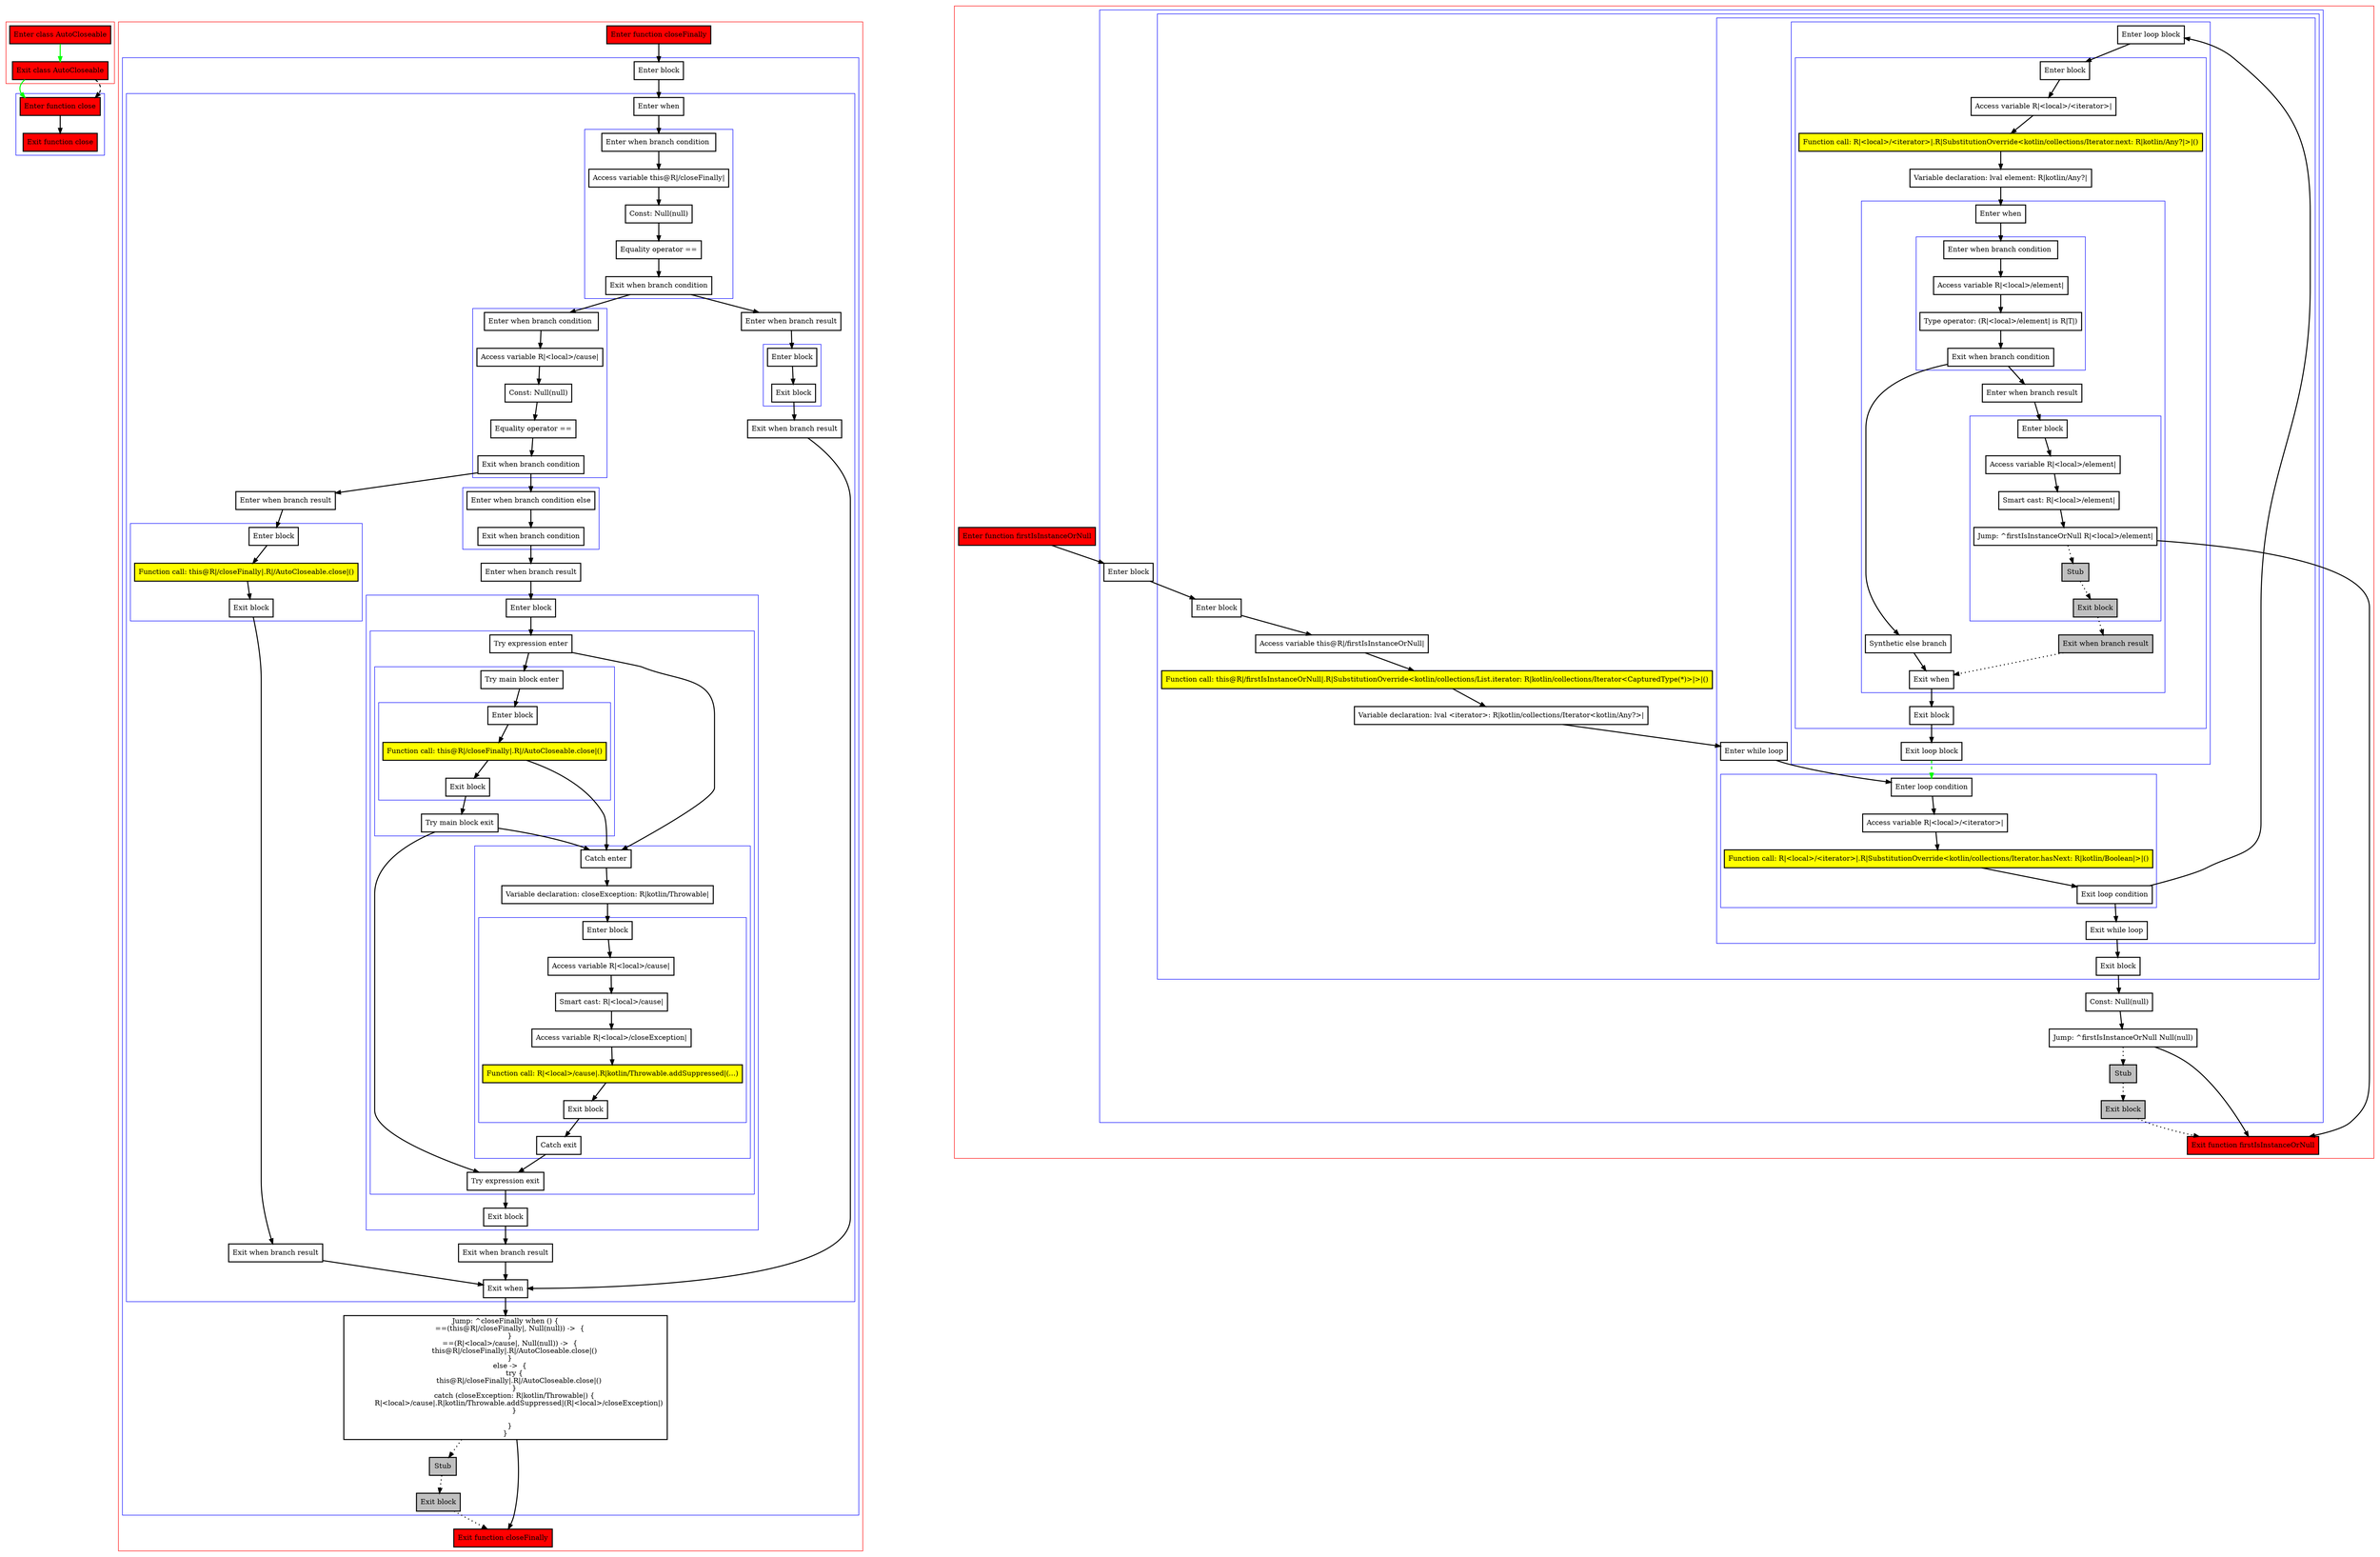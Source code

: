 digraph complex_kt {
    graph [nodesep=3]
    node [shape=box penwidth=2]
    edge [penwidth=2]

    subgraph cluster_0 {
        color=red
        0 [label="Enter class AutoCloseable" style="filled" fillcolor=red];
        1 [label="Exit class AutoCloseable" style="filled" fillcolor=red];
    }
    subgraph cluster_1 {
        color=blue
        2 [label="Enter function close" style="filled" fillcolor=red];
        3 [label="Exit function close" style="filled" fillcolor=red];
    }
    0 -> {1} [color=green];
    1 -> {2} [color=green];
    1 -> {2} [style=dashed];
    2 -> {3};

    subgraph cluster_2 {
        color=red
        4 [label="Enter function closeFinally" style="filled" fillcolor=red];
        subgraph cluster_3 {
            color=blue
            5 [label="Enter block"];
            subgraph cluster_4 {
                color=blue
                6 [label="Enter when"];
                subgraph cluster_5 {
                    color=blue
                    7 [label="Enter when branch condition "];
                    8 [label="Access variable this@R|/closeFinally|"];
                    9 [label="Const: Null(null)"];
                    10 [label="Equality operator =="];
                    11 [label="Exit when branch condition"];
                }
                subgraph cluster_6 {
                    color=blue
                    12 [label="Enter when branch condition "];
                    13 [label="Access variable R|<local>/cause|"];
                    14 [label="Const: Null(null)"];
                    15 [label="Equality operator =="];
                    16 [label="Exit when branch condition"];
                }
                subgraph cluster_7 {
                    color=blue
                    17 [label="Enter when branch condition else"];
                    18 [label="Exit when branch condition"];
                }
                19 [label="Enter when branch result"];
                subgraph cluster_8 {
                    color=blue
                    20 [label="Enter block"];
                    subgraph cluster_9 {
                        color=blue
                        21 [label="Try expression enter"];
                        subgraph cluster_10 {
                            color=blue
                            22 [label="Try main block enter"];
                            subgraph cluster_11 {
                                color=blue
                                23 [label="Enter block"];
                                24 [label="Function call: this@R|/closeFinally|.R|/AutoCloseable.close|()" style="filled" fillcolor=yellow];
                                25 [label="Exit block"];
                            }
                            26 [label="Try main block exit"];
                        }
                        subgraph cluster_12 {
                            color=blue
                            27 [label="Catch enter"];
                            28 [label="Variable declaration: closeException: R|kotlin/Throwable|"];
                            subgraph cluster_13 {
                                color=blue
                                29 [label="Enter block"];
                                30 [label="Access variable R|<local>/cause|"];
                                31 [label="Smart cast: R|<local>/cause|"];
                                32 [label="Access variable R|<local>/closeException|"];
                                33 [label="Function call: R|<local>/cause|.R|kotlin/Throwable.addSuppressed|(...)" style="filled" fillcolor=yellow];
                                34 [label="Exit block"];
                            }
                            35 [label="Catch exit"];
                        }
                        36 [label="Try expression exit"];
                    }
                    37 [label="Exit block"];
                }
                38 [label="Exit when branch result"];
                39 [label="Enter when branch result"];
                subgraph cluster_14 {
                    color=blue
                    40 [label="Enter block"];
                    41 [label="Function call: this@R|/closeFinally|.R|/AutoCloseable.close|()" style="filled" fillcolor=yellow];
                    42 [label="Exit block"];
                }
                43 [label="Exit when branch result"];
                44 [label="Enter when branch result"];
                subgraph cluster_15 {
                    color=blue
                    45 [label="Enter block"];
                    46 [label="Exit block"];
                }
                47 [label="Exit when branch result"];
                48 [label="Exit when"];
            }
            49 [label="Jump: ^closeFinally when () {
    ==(this@R|/closeFinally|, Null(null)) ->  {
    }
    ==(R|<local>/cause|, Null(null)) ->  {
        this@R|/closeFinally|.R|/AutoCloseable.close|()
    }
    else ->  {
        try {
            this@R|/closeFinally|.R|/AutoCloseable.close|()
        }
        catch (closeException: R|kotlin/Throwable|) {
            R|<local>/cause|.R|kotlin/Throwable.addSuppressed|(R|<local>/closeException|)
        }

    }
}
"];
            50 [label="Stub" style="filled" fillcolor=gray];
            51 [label="Exit block" style="filled" fillcolor=gray];
        }
        52 [label="Exit function closeFinally" style="filled" fillcolor=red];
    }
    4 -> {5};
    5 -> {6};
    6 -> {7};
    7 -> {8};
    8 -> {9};
    9 -> {10};
    10 -> {11};
    11 -> {12 44};
    12 -> {13};
    13 -> {14};
    14 -> {15};
    15 -> {16};
    16 -> {17 39};
    17 -> {18};
    18 -> {19};
    19 -> {20};
    20 -> {21};
    21 -> {22 27};
    22 -> {23};
    23 -> {24};
    24 -> {25 27};
    25 -> {26};
    26 -> {27 36};
    27 -> {28};
    28 -> {29};
    29 -> {30};
    30 -> {31};
    31 -> {32};
    32 -> {33};
    33 -> {34};
    34 -> {35};
    35 -> {36};
    36 -> {37};
    37 -> {38};
    38 -> {48};
    39 -> {40};
    40 -> {41};
    41 -> {42};
    42 -> {43};
    43 -> {48};
    44 -> {45};
    45 -> {46};
    46 -> {47};
    47 -> {48};
    48 -> {49};
    49 -> {52};
    49 -> {50} [style=dotted];
    50 -> {51} [style=dotted];
    51 -> {52} [style=dotted];

    subgraph cluster_16 {
        color=red
        53 [label="Enter function firstIsInstanceOrNull" style="filled" fillcolor=red];
        subgraph cluster_17 {
            color=blue
            54 [label="Enter block"];
            subgraph cluster_18 {
                color=blue
                55 [label="Enter block"];
                56 [label="Access variable this@R|/firstIsInstanceOrNull|"];
                57 [label="Function call: this@R|/firstIsInstanceOrNull|.R|SubstitutionOverride<kotlin/collections/List.iterator: R|kotlin/collections/Iterator<CapturedType(*)>|>|()" style="filled" fillcolor=yellow];
                58 [label="Variable declaration: lval <iterator>: R|kotlin/collections/Iterator<kotlin/Any?>|"];
                subgraph cluster_19 {
                    color=blue
                    59 [label="Enter while loop"];
                    subgraph cluster_20 {
                        color=blue
                        60 [label="Enter loop condition"];
                        61 [label="Access variable R|<local>/<iterator>|"];
                        62 [label="Function call: R|<local>/<iterator>|.R|SubstitutionOverride<kotlin/collections/Iterator.hasNext: R|kotlin/Boolean|>|()" style="filled" fillcolor=yellow];
                        63 [label="Exit loop condition"];
                    }
                    subgraph cluster_21 {
                        color=blue
                        64 [label="Enter loop block"];
                        subgraph cluster_22 {
                            color=blue
                            65 [label="Enter block"];
                            66 [label="Access variable R|<local>/<iterator>|"];
                            67 [label="Function call: R|<local>/<iterator>|.R|SubstitutionOverride<kotlin/collections/Iterator.next: R|kotlin/Any?|>|()" style="filled" fillcolor=yellow];
                            68 [label="Variable declaration: lval element: R|kotlin/Any?|"];
                            subgraph cluster_23 {
                                color=blue
                                69 [label="Enter when"];
                                subgraph cluster_24 {
                                    color=blue
                                    70 [label="Enter when branch condition "];
                                    71 [label="Access variable R|<local>/element|"];
                                    72 [label="Type operator: (R|<local>/element| is R|T|)"];
                                    73 [label="Exit when branch condition"];
                                }
                                74 [label="Synthetic else branch"];
                                75 [label="Enter when branch result"];
                                subgraph cluster_25 {
                                    color=blue
                                    76 [label="Enter block"];
                                    77 [label="Access variable R|<local>/element|"];
                                    78 [label="Smart cast: R|<local>/element|"];
                                    79 [label="Jump: ^firstIsInstanceOrNull R|<local>/element|"];
                                    80 [label="Stub" style="filled" fillcolor=gray];
                                    81 [label="Exit block" style="filled" fillcolor=gray];
                                }
                                82 [label="Exit when branch result" style="filled" fillcolor=gray];
                                83 [label="Exit when"];
                            }
                            84 [label="Exit block"];
                        }
                        85 [label="Exit loop block"];
                    }
                    86 [label="Exit while loop"];
                }
                87 [label="Exit block"];
            }
            88 [label="Const: Null(null)"];
            89 [label="Jump: ^firstIsInstanceOrNull Null(null)"];
            90 [label="Stub" style="filled" fillcolor=gray];
            91 [label="Exit block" style="filled" fillcolor=gray];
        }
        92 [label="Exit function firstIsInstanceOrNull" style="filled" fillcolor=red];
    }
    53 -> {54};
    54 -> {55};
    55 -> {56};
    56 -> {57};
    57 -> {58};
    58 -> {59};
    59 -> {60};
    60 -> {61};
    61 -> {62};
    62 -> {63};
    63 -> {64 86};
    64 -> {65};
    65 -> {66};
    66 -> {67};
    67 -> {68};
    68 -> {69};
    69 -> {70};
    70 -> {71};
    71 -> {72};
    72 -> {73};
    73 -> {74 75};
    74 -> {83};
    75 -> {76};
    76 -> {77};
    77 -> {78};
    78 -> {79};
    79 -> {92};
    79 -> {80} [style=dotted];
    80 -> {81} [style=dotted];
    81 -> {82} [style=dotted];
    82 -> {83} [style=dotted];
    83 -> {84};
    84 -> {85};
    85 -> {60} [color=green style=dashed];
    86 -> {87};
    87 -> {88};
    88 -> {89};
    89 -> {92};
    89 -> {90} [style=dotted];
    90 -> {91} [style=dotted];
    91 -> {92} [style=dotted];

}
